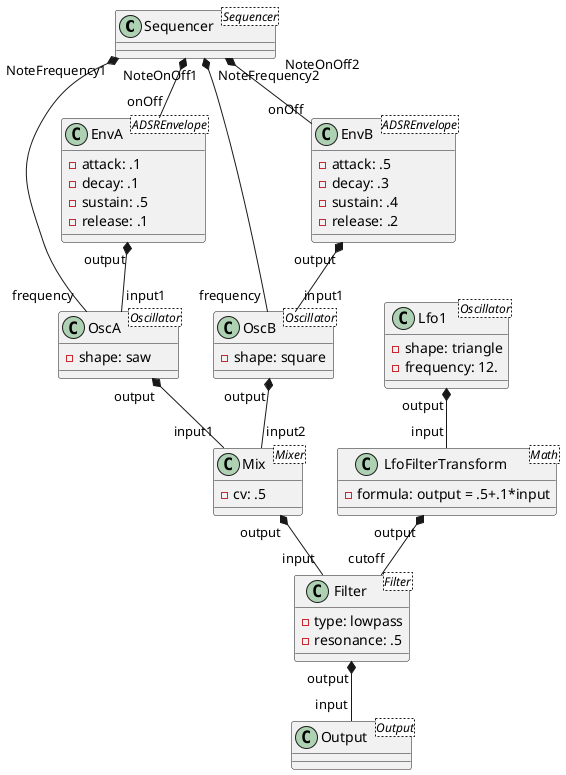 @startuml test

class Sequencer <Sequencer> {
}

class OscA <Oscillator> {
	- shape: saw
}

class OscB <Oscillator> {
	- shape: square
}

class EnvA <ADSREnvelope> {
	- attack: .1
	- decay: .1
	- sustain: .5
	- release: .1
}

class EnvB <ADSREnvelope> {
	- attack: .5
	- decay: .3
	- sustain: .4
	- release: .2
}

class Mix <Mixer> {
	- cv: .5
}

class Output <Output> {
}

class Lfo1 <Oscillator> {
	- shape: triangle
	- frequency: 12.
}

class Filter <Filter> {
	- type: lowpass
	- resonance: .5
}

class LfoFilterTransform <Math> {
	- formula: output = .5+.1*input
}

Sequencer "NoteOnOff1" *-- "onOff" EnvA
Sequencer "NoteOnOff2" *-- "onOff" EnvB
Sequencer "NoteFrequency1" *-- "frequency" OscA
Sequencer "NoteFrequency2" *-- "frequency" OscB

EnvA "output" *-- "input1" OscA
EnvB "output" *-- "input1" OscB
OscA "output" *-- "input1" Mix
OscB "output" *-- "input2" Mix
Mix "output" *-- "input" Filter

Lfo1 "output" *-- "input" LfoFilterTransform
LfoFilterTransform "output" *-- "cutoff" Filter
Filter "output" *-- "input" Output

@enduml
